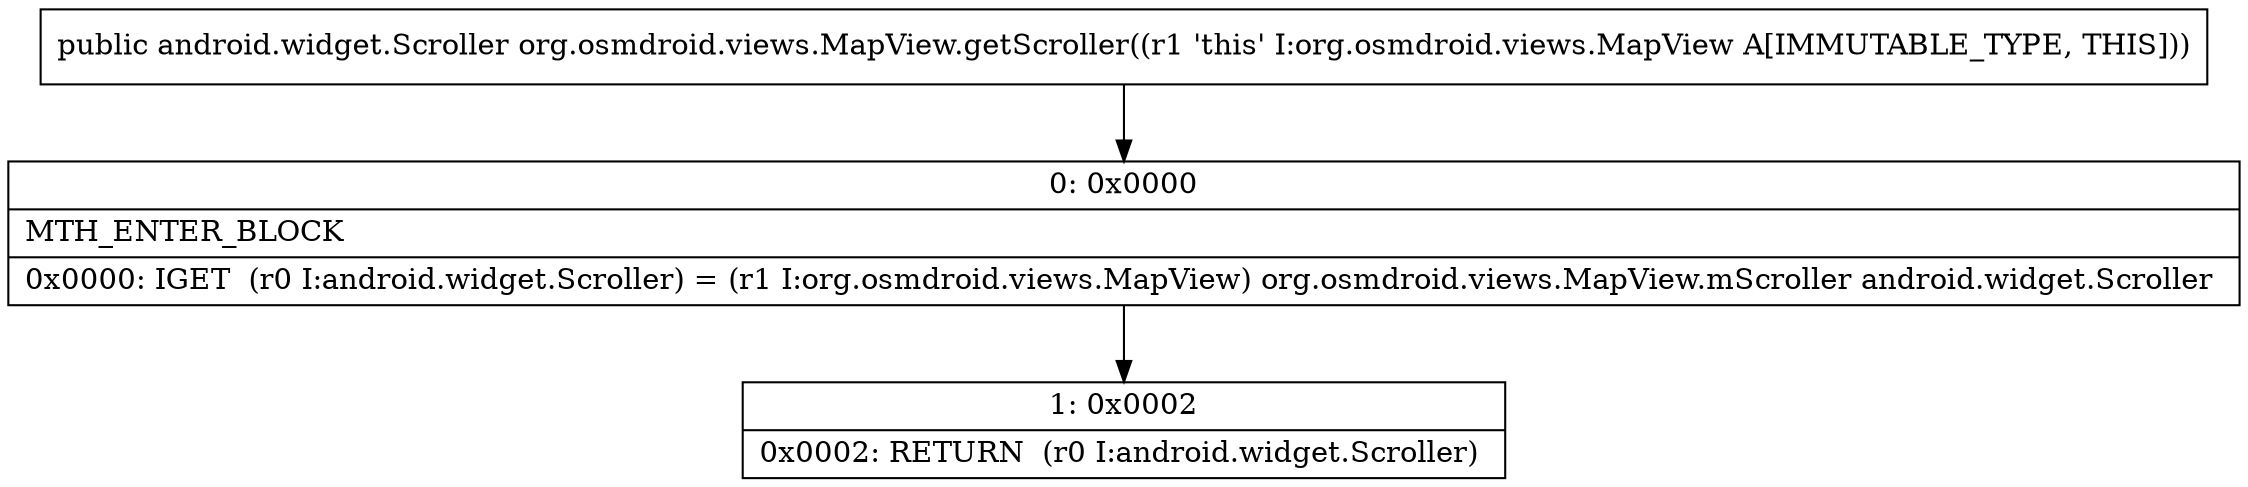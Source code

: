 digraph "CFG fororg.osmdroid.views.MapView.getScroller()Landroid\/widget\/Scroller;" {
Node_0 [shape=record,label="{0\:\ 0x0000|MTH_ENTER_BLOCK\l|0x0000: IGET  (r0 I:android.widget.Scroller) = (r1 I:org.osmdroid.views.MapView) org.osmdroid.views.MapView.mScroller android.widget.Scroller \l}"];
Node_1 [shape=record,label="{1\:\ 0x0002|0x0002: RETURN  (r0 I:android.widget.Scroller) \l}"];
MethodNode[shape=record,label="{public android.widget.Scroller org.osmdroid.views.MapView.getScroller((r1 'this' I:org.osmdroid.views.MapView A[IMMUTABLE_TYPE, THIS])) }"];
MethodNode -> Node_0;
Node_0 -> Node_1;
}

